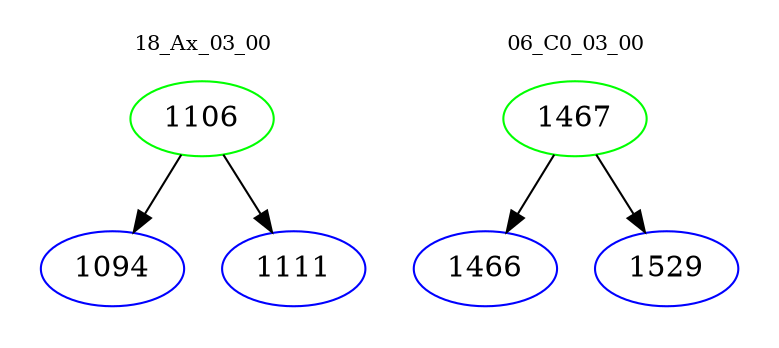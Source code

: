 digraph{
subgraph cluster_0 {
color = white
label = "18_Ax_03_00";
fontsize=10;
T0_1106 [label="1106", color="green"]
T0_1106 -> T0_1094 [color="black"]
T0_1094 [label="1094", color="blue"]
T0_1106 -> T0_1111 [color="black"]
T0_1111 [label="1111", color="blue"]
}
subgraph cluster_1 {
color = white
label = "06_C0_03_00";
fontsize=10;
T1_1467 [label="1467", color="green"]
T1_1467 -> T1_1466 [color="black"]
T1_1466 [label="1466", color="blue"]
T1_1467 -> T1_1529 [color="black"]
T1_1529 [label="1529", color="blue"]
}
}
